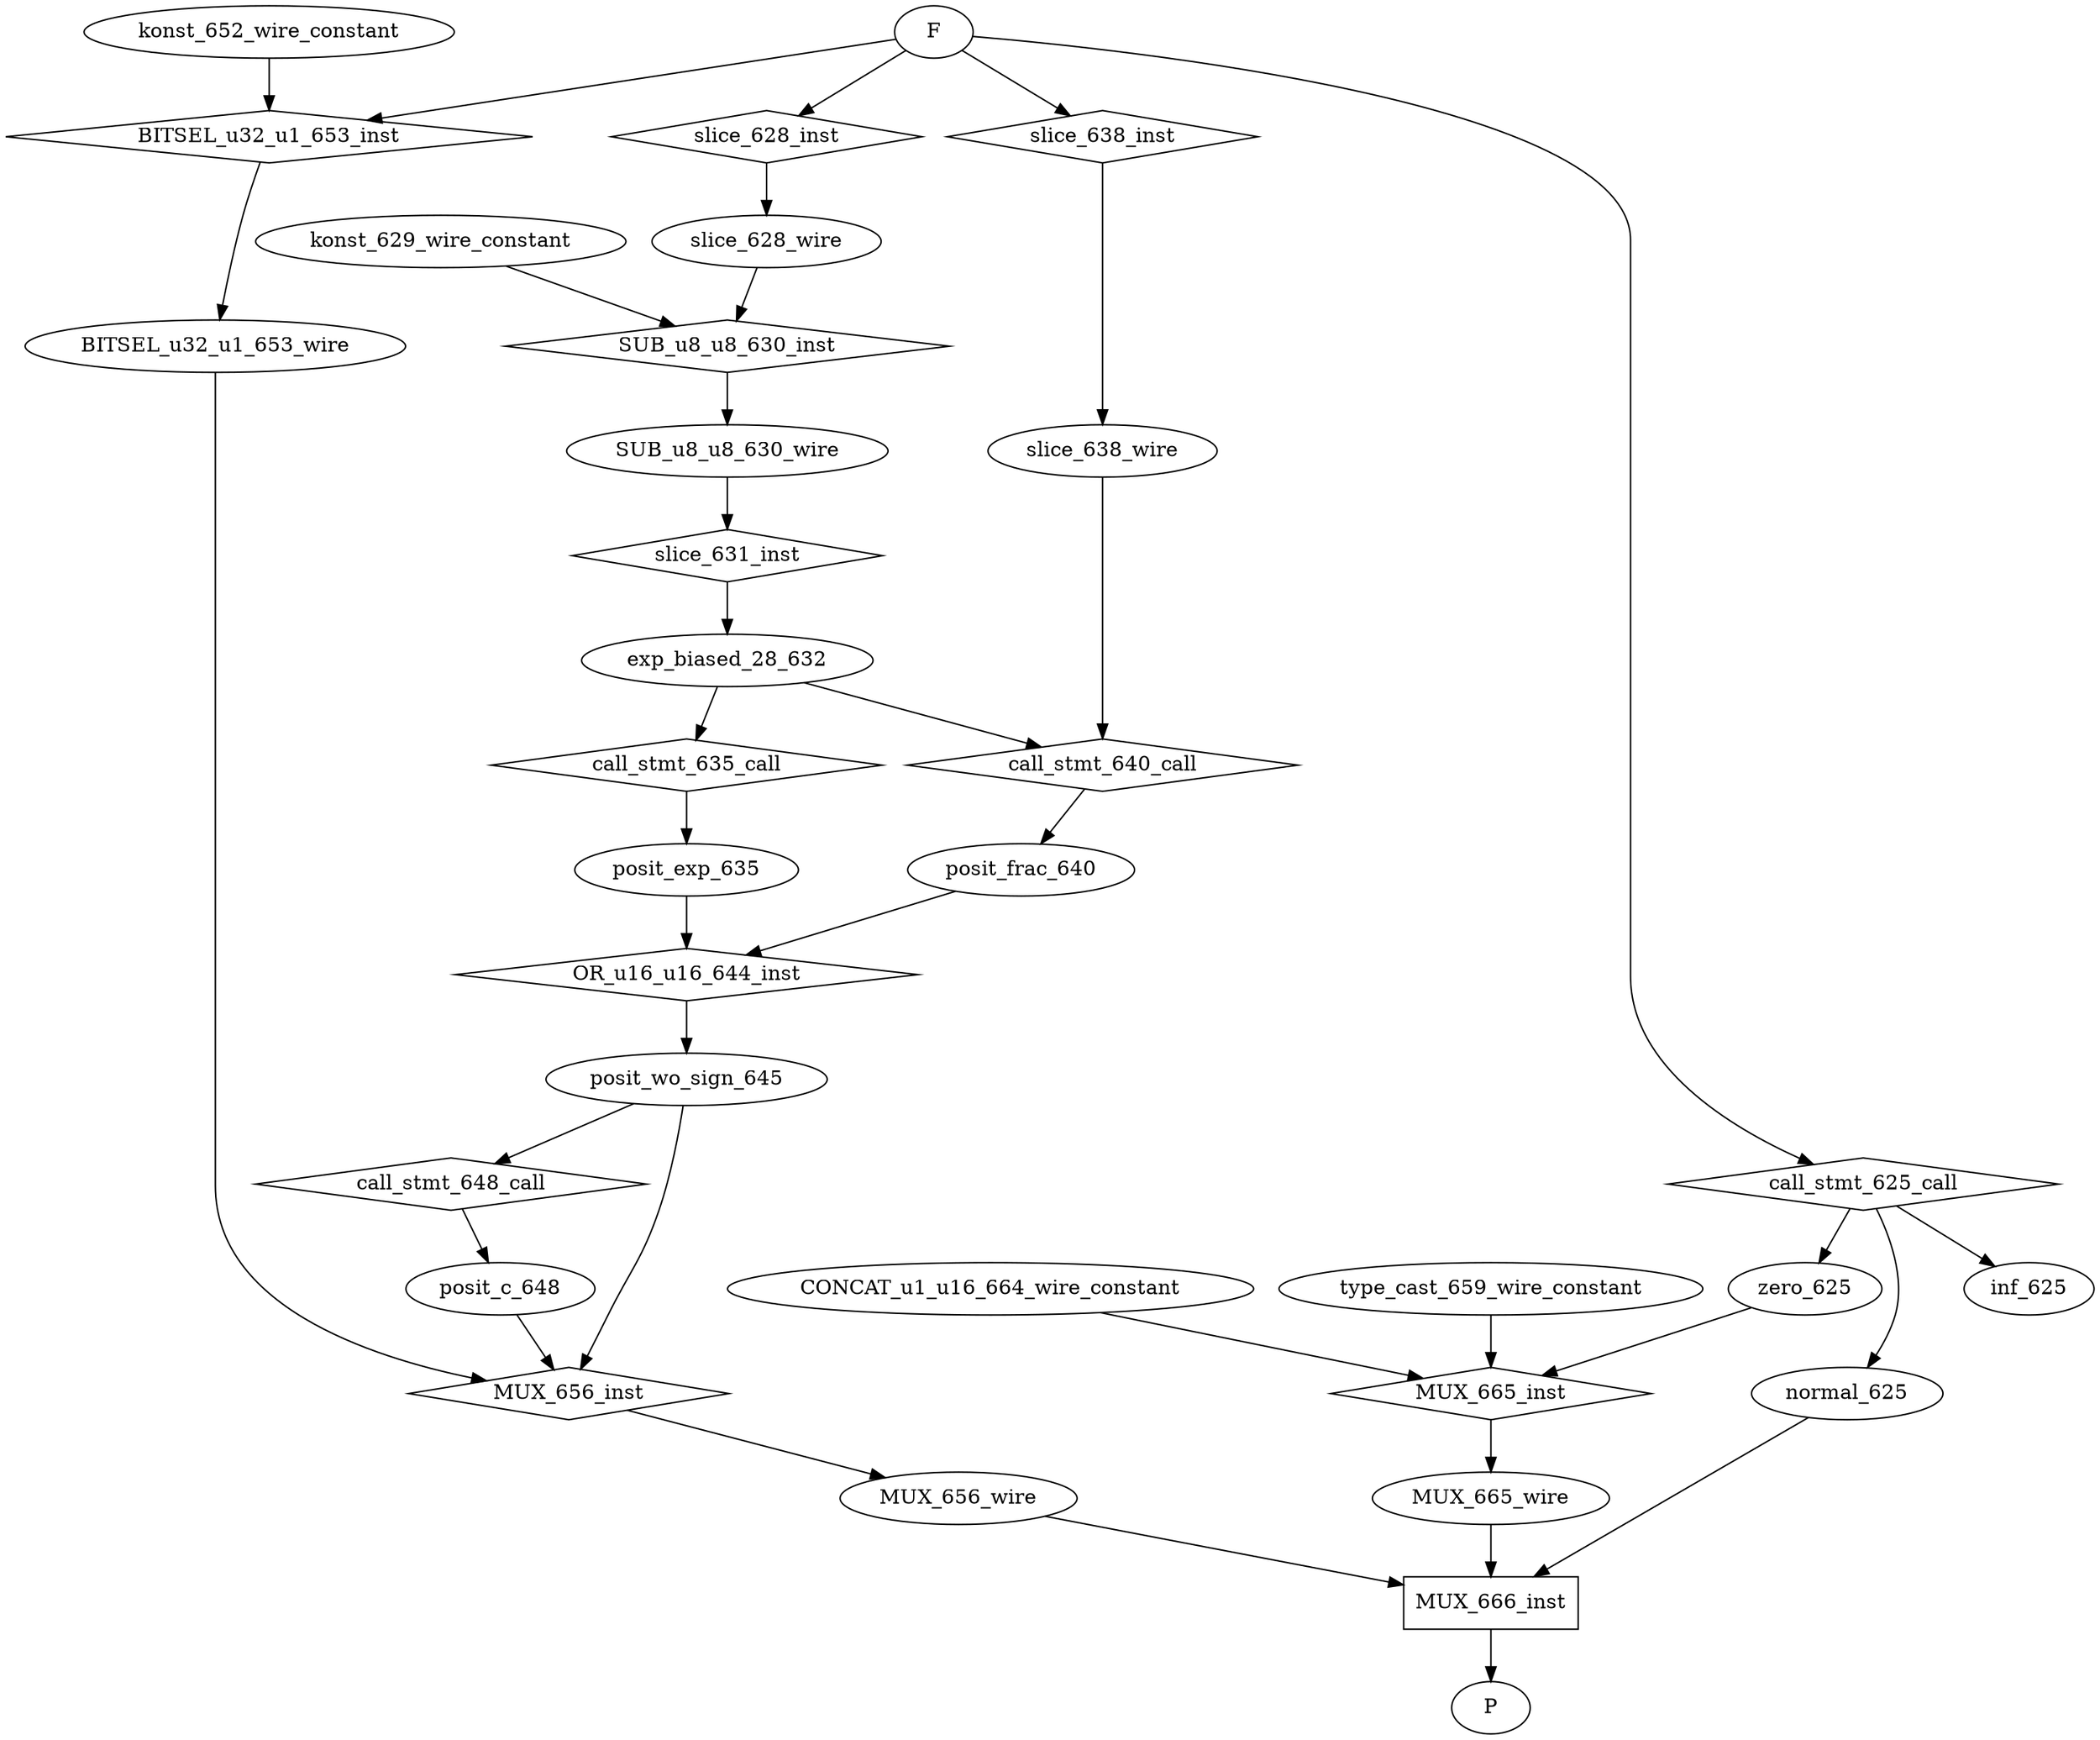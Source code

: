 digraph data_path {
  BITSEL_u32_u1_653_wire [shape=ellipse];
  CONCAT_u1_u16_664_wire_constant [shape=ellipse];
  MUX_656_wire [shape=ellipse];
  MUX_665_wire [shape=ellipse];
  SUB_u8_u8_630_wire [shape=ellipse];
  exp_biased_28_632 [shape=ellipse];
  inf_625 [shape=ellipse];
  konst_629_wire_constant [shape=ellipse];
  konst_652_wire_constant [shape=ellipse];
  normal_625 [shape=ellipse];
  posit_c_648 [shape=ellipse];
  posit_exp_635 [shape=ellipse];
  posit_frac_640 [shape=ellipse];
  posit_wo_sign_645 [shape=ellipse];
  slice_628_wire [shape=ellipse];
  slice_638_wire [shape=ellipse];
  type_cast_659_wire_constant [shape=ellipse];
  zero_625 [shape=ellipse];
  BITSEL_u32_u1_653_inst [shape=diamond];
F  -> BITSEL_u32_u1_653_inst;
konst_652_wire_constant  -> BITSEL_u32_u1_653_inst;
BITSEL_u32_u1_653_inst -> BITSEL_u32_u1_653_wire;
  MUX_656_inst [shape=diamond];
BITSEL_u32_u1_653_wire  -> MUX_656_inst;
posit_c_648  -> MUX_656_inst;
posit_wo_sign_645  -> MUX_656_inst;
MUX_656_inst -> MUX_656_wire;
  MUX_665_inst [shape=diamond];
zero_625  -> MUX_665_inst;
type_cast_659_wire_constant  -> MUX_665_inst;
CONCAT_u1_u16_664_wire_constant  -> MUX_665_inst;
MUX_665_inst -> MUX_665_wire;
  MUX_666_inst [shape=rectangle];
normal_625  -> MUX_666_inst;
MUX_656_wire  -> MUX_666_inst;
MUX_665_wire  -> MUX_666_inst;
MUX_666_inst -> P;
  OR_u16_u16_644_inst [shape=diamond];
posit_exp_635  -> OR_u16_u16_644_inst;
posit_frac_640  -> OR_u16_u16_644_inst;
OR_u16_u16_644_inst -> posit_wo_sign_645;
  SUB_u8_u8_630_inst [shape=diamond];
slice_628_wire  -> SUB_u8_u8_630_inst;
konst_629_wire_constant  -> SUB_u8_u8_630_inst;
SUB_u8_u8_630_inst -> SUB_u8_u8_630_wire;
  call_stmt_625_call [shape=diamond];
F  -> call_stmt_625_call;
call_stmt_625_call -> zero_625;
call_stmt_625_call -> normal_625;
call_stmt_625_call -> inf_625;
  call_stmt_635_call [shape=diamond];
exp_biased_28_632  -> call_stmt_635_call;
call_stmt_635_call -> posit_exp_635;
  call_stmt_640_call [shape=diamond];
exp_biased_28_632  -> call_stmt_640_call;
slice_638_wire  -> call_stmt_640_call;
call_stmt_640_call -> posit_frac_640;
  call_stmt_648_call [shape=diamond];
posit_wo_sign_645  -> call_stmt_648_call;
call_stmt_648_call -> posit_c_648;
  slice_628_inst [shape=diamond];
F  -> slice_628_inst;
slice_628_inst -> slice_628_wire;
  slice_631_inst [shape=diamond];
SUB_u8_u8_630_wire  -> slice_631_inst;
slice_631_inst -> exp_biased_28_632;
  slice_638_inst [shape=diamond];
F  -> slice_638_inst;
slice_638_inst -> slice_638_wire;
}
